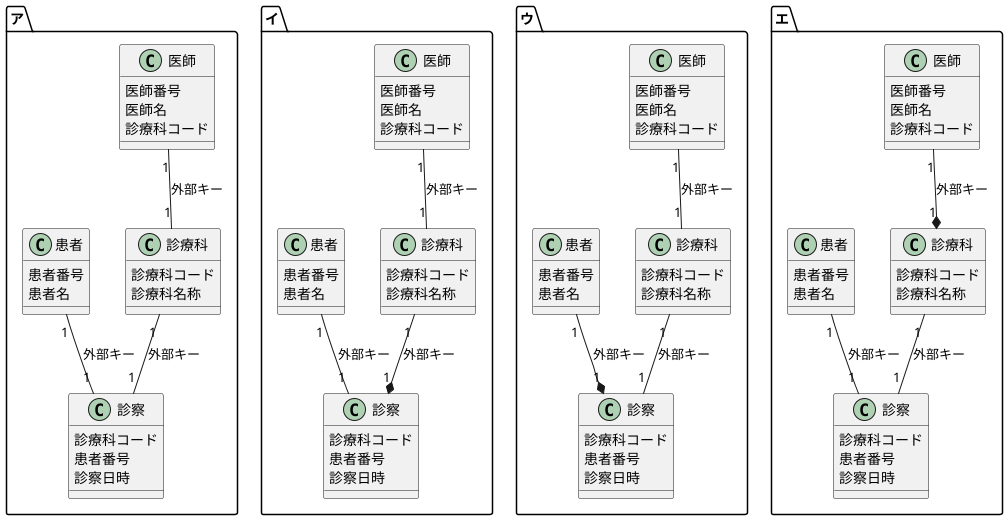@startuml
package ア {
    class 医師 {
      医師番号
      医師名
      診療科コード
    }

    class 診療科 {
      診療科コード
      診療科名称
    }

    class 診察 {
      診療科コード
      患者番号
      診察日時
    }

    class 患者 {
      患者番号
      患者名
    }

    医師 "1" -- "1" 診療科 : 外部キー
    診療科 "1" -- "1" 診察 : 外部キー
    患者 "1" -- "1" 診察 : 外部キー
}

package イ {
    class 医師 {
      医師番号
      医師名
      診療科コード
    }

    class 診療科 {
      診療科コード
      診療科名称
    }

    class 診察 {
      診療科コード
      患者番号
      診察日時
    }

    class 患者 {
      患者番号
      患者名
    }

    医師 "1" -- "1" 診療科 : 外部キー
    診療科 "1" --* "1" 診察 : 外部キー
    患者 "1" -- "1" 診察 : 外部キー
}

package ウ {
    class 医師 {
      医師番号
      医師名
      診療科コード
    }

    class 診療科 {
      診療科コード
      診療科名称
    }

    class 診察 {
      診療科コード
      患者番号
      診察日時
    }

    class 患者 {
      患者番号
      患者名
    }

    医師 "1" -- "1" 診療科 : 外部キー
    診療科 "1" -- "1" 診察 : 外部キー
    患者 "1" --* "1" 診察 : 外部キー
}

package エ {
    class 医師 {
      医師番号
      医師名
      診療科コード
    }

    class 診療科 {
      診療科コード
      診療科名称
    }

    class 診察 {
      診療科コード
      患者番号
      診察日時
    }

    class 患者 {
      患者番号
      患者名
    }

    医師 "1" --* "1" 診療科 : 外部キー
    診療科 "1" -- "1" 診察 : 外部キー
    患者 "1" -- "1" 診察 : 外部キー
}
@enduml